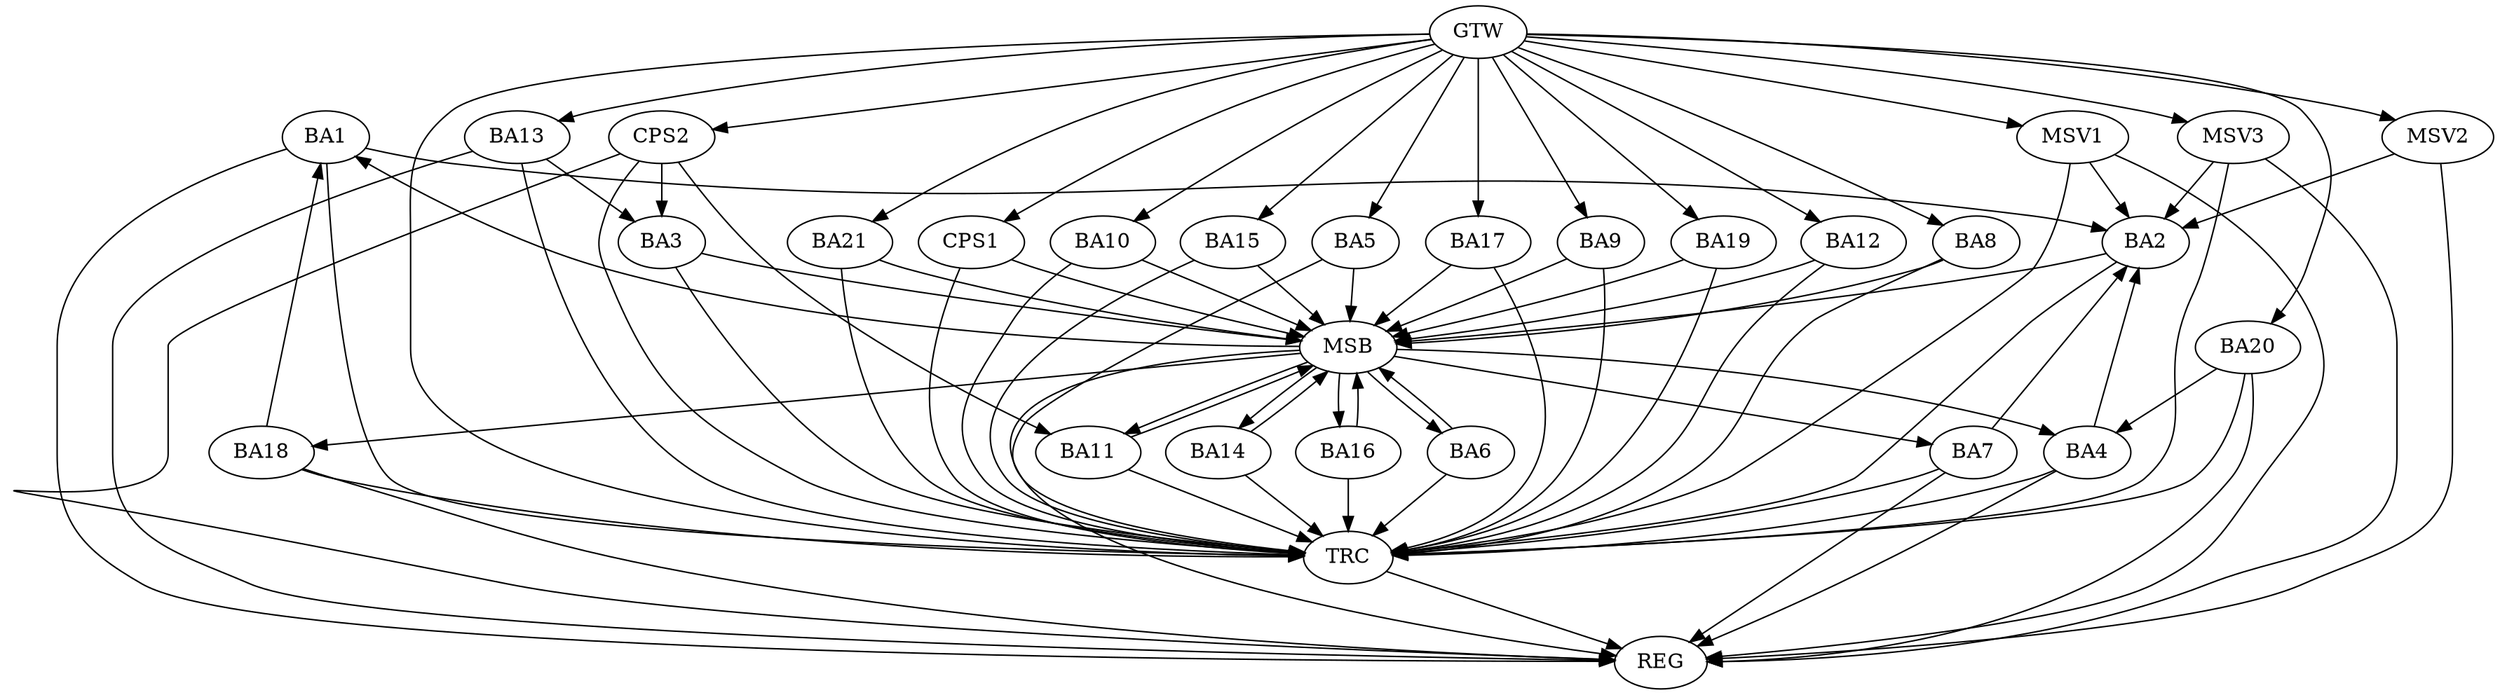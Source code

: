 strict digraph G {
  BA1 [ label="BA1" ];
  BA2 [ label="BA2" ];
  BA3 [ label="BA3" ];
  BA4 [ label="BA4" ];
  BA5 [ label="BA5" ];
  BA6 [ label="BA6" ];
  BA7 [ label="BA7" ];
  BA8 [ label="BA8" ];
  BA9 [ label="BA9" ];
  BA10 [ label="BA10" ];
  BA11 [ label="BA11" ];
  BA12 [ label="BA12" ];
  BA13 [ label="BA13" ];
  BA14 [ label="BA14" ];
  BA15 [ label="BA15" ];
  BA16 [ label="BA16" ];
  BA17 [ label="BA17" ];
  BA18 [ label="BA18" ];
  BA19 [ label="BA19" ];
  BA20 [ label="BA20" ];
  BA21 [ label="BA21" ];
  CPS1 [ label="CPS1" ];
  CPS2 [ label="CPS2" ];
  GTW [ label="GTW" ];
  REG [ label="REG" ];
  MSB [ label="MSB" ];
  TRC [ label="TRC" ];
  MSV1 [ label="MSV1" ];
  MSV2 [ label="MSV2" ];
  MSV3 [ label="MSV3" ];
  BA1 -> BA2;
  BA4 -> BA2;
  BA7 -> BA2;
  BA13 -> BA3;
  BA18 -> BA1;
  BA20 -> BA4;
  CPS2 -> BA3;
  CPS2 -> BA11;
  GTW -> BA5;
  GTW -> BA8;
  GTW -> BA9;
  GTW -> BA10;
  GTW -> BA12;
  GTW -> BA13;
  GTW -> BA15;
  GTW -> BA17;
  GTW -> BA19;
  GTW -> BA20;
  GTW -> BA21;
  GTW -> CPS1;
  GTW -> CPS2;
  BA1 -> REG;
  BA4 -> REG;
  BA7 -> REG;
  BA13 -> REG;
  BA18 -> REG;
  BA20 -> REG;
  CPS2 -> REG;
  BA2 -> MSB;
  MSB -> BA1;
  MSB -> REG;
  BA3 -> MSB;
  BA5 -> MSB;
  MSB -> BA4;
  BA6 -> MSB;
  BA8 -> MSB;
  BA9 -> MSB;
  BA10 -> MSB;
  MSB -> BA7;
  BA11 -> MSB;
  BA12 -> MSB;
  BA14 -> MSB;
  MSB -> BA6;
  BA15 -> MSB;
  BA16 -> MSB;
  MSB -> BA14;
  BA17 -> MSB;
  BA19 -> MSB;
  MSB -> BA11;
  BA21 -> MSB;
  MSB -> BA16;
  CPS1 -> MSB;
  MSB -> BA18;
  BA1 -> TRC;
  BA2 -> TRC;
  BA3 -> TRC;
  BA4 -> TRC;
  BA5 -> TRC;
  BA6 -> TRC;
  BA7 -> TRC;
  BA8 -> TRC;
  BA9 -> TRC;
  BA10 -> TRC;
  BA11 -> TRC;
  BA12 -> TRC;
  BA13 -> TRC;
  BA14 -> TRC;
  BA15 -> TRC;
  BA16 -> TRC;
  BA17 -> TRC;
  BA18 -> TRC;
  BA19 -> TRC;
  BA20 -> TRC;
  BA21 -> TRC;
  CPS1 -> TRC;
  CPS2 -> TRC;
  GTW -> TRC;
  TRC -> REG;
  MSV1 -> BA2;
  GTW -> MSV1;
  MSV1 -> REG;
  MSV1 -> TRC;
  MSV2 -> BA2;
  GTW -> MSV2;
  MSV2 -> REG;
  MSV3 -> BA2;
  GTW -> MSV3;
  MSV3 -> REG;
  MSV3 -> TRC;
}
